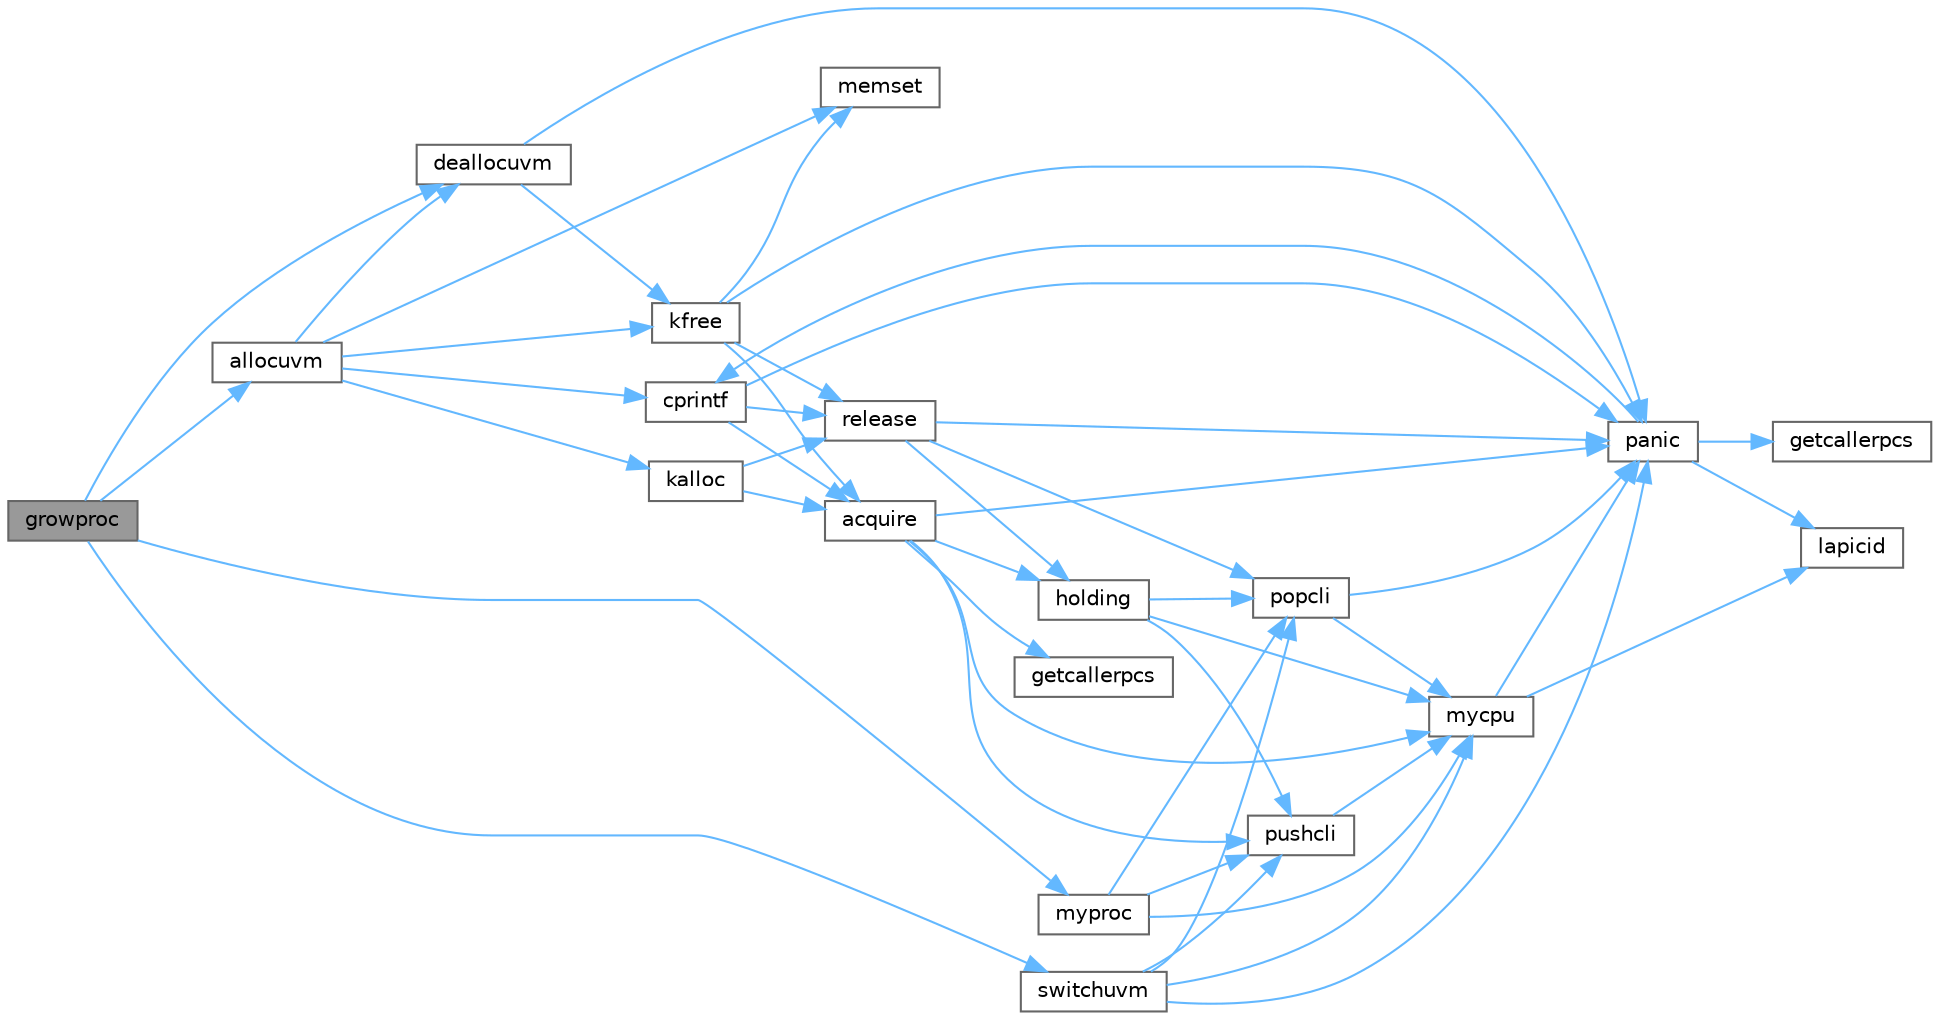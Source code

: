 digraph "growproc"
{
 // LATEX_PDF_SIZE
  bgcolor="transparent";
  edge [fontname=Helvetica,fontsize=10,labelfontname=Helvetica,labelfontsize=10];
  node [fontname=Helvetica,fontsize=10,shape=box,height=0.2,width=0.4];
  rankdir="LR";
  Node1 [id="Node000001",label="growproc",height=0.2,width=0.4,color="gray40", fillcolor="grey60", style="filled", fontcolor="black",tooltip=" "];
  Node1 -> Node2 [id="edge47_Node000001_Node000002",color="steelblue1",style="solid",tooltip=" "];
  Node2 [id="Node000002",label="allocuvm",height=0.2,width=0.4,color="grey40", fillcolor="white", style="filled",URL="$de/de9/vm_8c.html#afea0f0a82a9f9c7aae26f90b5e0836c6",tooltip=" "];
  Node2 -> Node3 [id="edge48_Node000002_Node000003",color="steelblue1",style="solid",tooltip=" "];
  Node3 [id="Node000003",label="cprintf",height=0.2,width=0.4,color="grey40", fillcolor="white", style="filled",URL="$d0/d56/console_8c.html#a90f0742d846503e4ed1804f1df421ec6",tooltip=" "];
  Node3 -> Node4 [id="edge49_Node000003_Node000004",color="steelblue1",style="solid",tooltip=" "];
  Node4 [id="Node000004",label="acquire",height=0.2,width=0.4,color="grey40", fillcolor="white", style="filled",URL="$d3/d2d/spinlock_8c.html#aed377f16a085b00de3a4b32392adbdfb",tooltip=" "];
  Node4 -> Node5 [id="edge50_Node000004_Node000005",color="steelblue1",style="solid",tooltip=" "];
  Node5 [id="Node000005",label="getcallerpcs",height=0.2,width=0.4,color="grey40", fillcolor="white", style="filled",URL="$d3/d2d/spinlock_8c.html#a6ac35304ea80f01086b47edcc2328010",tooltip=" "];
  Node4 -> Node6 [id="edge51_Node000004_Node000006",color="steelblue1",style="solid",tooltip=" "];
  Node6 [id="Node000006",label="holding",height=0.2,width=0.4,color="grey40", fillcolor="white", style="filled",URL="$d3/d2d/spinlock_8c.html#aea48df3e5cfb903179ad3dc78ab502d9",tooltip=" "];
  Node6 -> Node7 [id="edge52_Node000006_Node000007",color="steelblue1",style="solid",tooltip=" "];
  Node7 [id="Node000007",label="mycpu",height=0.2,width=0.4,color="grey40", fillcolor="white", style="filled",URL="$d3/dda/proc_8c.html#ad427959ad025dabd8cd393b27ec39160",tooltip=" "];
  Node7 -> Node8 [id="edge53_Node000007_Node000008",color="steelblue1",style="solid",tooltip=" "];
  Node8 [id="Node000008",label="lapicid",height=0.2,width=0.4,color="grey40", fillcolor="white", style="filled",URL="$dc/df6/lapic_8c.html#a627f7996b64f99d885244a5102c85164",tooltip=" "];
  Node7 -> Node9 [id="edge54_Node000007_Node000009",color="steelblue1",style="solid",tooltip=" "];
  Node9 [id="Node000009",label="panic",height=0.2,width=0.4,color="grey40", fillcolor="white", style="filled",URL="$d0/d56/console_8c.html#a95c0aca5d6d7487933984f08b189917a",tooltip=" "];
  Node9 -> Node3 [id="edge55_Node000009_Node000003",color="steelblue1",style="solid",tooltip=" "];
  Node9 -> Node10 [id="edge56_Node000009_Node000010",color="steelblue1",style="solid",tooltip=" "];
  Node10 [id="Node000010",label="getcallerpcs",height=0.2,width=0.4,color="grey40", fillcolor="white", style="filled",URL="$d5/d64/defs_8h.html#a4105de9e2969515d6c6c795c4386f69f",tooltip=" "];
  Node9 -> Node8 [id="edge57_Node000009_Node000008",color="steelblue1",style="solid",tooltip=" "];
  Node6 -> Node11 [id="edge58_Node000006_Node000011",color="steelblue1",style="solid",tooltip=" "];
  Node11 [id="Node000011",label="popcli",height=0.2,width=0.4,color="grey40", fillcolor="white", style="filled",URL="$d3/d2d/spinlock_8c.html#ae3424f669269fef400ce29c3aeb43fdb",tooltip=" "];
  Node11 -> Node7 [id="edge59_Node000011_Node000007",color="steelblue1",style="solid",tooltip=" "];
  Node11 -> Node9 [id="edge60_Node000011_Node000009",color="steelblue1",style="solid",tooltip=" "];
  Node6 -> Node12 [id="edge61_Node000006_Node000012",color="steelblue1",style="solid",tooltip=" "];
  Node12 [id="Node000012",label="pushcli",height=0.2,width=0.4,color="grey40", fillcolor="white", style="filled",URL="$d3/d2d/spinlock_8c.html#a206b749d1b7768dadce61cbcde7e0f1c",tooltip=" "];
  Node12 -> Node7 [id="edge62_Node000012_Node000007",color="steelblue1",style="solid",tooltip=" "];
  Node4 -> Node7 [id="edge63_Node000004_Node000007",color="steelblue1",style="solid",tooltip=" "];
  Node4 -> Node9 [id="edge64_Node000004_Node000009",color="steelblue1",style="solid",tooltip=" "];
  Node4 -> Node12 [id="edge65_Node000004_Node000012",color="steelblue1",style="solid",tooltip=" "];
  Node3 -> Node9 [id="edge66_Node000003_Node000009",color="steelblue1",style="solid",tooltip=" "];
  Node3 -> Node13 [id="edge67_Node000003_Node000013",color="steelblue1",style="solid",tooltip=" "];
  Node13 [id="Node000013",label="release",height=0.2,width=0.4,color="grey40", fillcolor="white", style="filled",URL="$d3/d2d/spinlock_8c.html#a1cee376aa9a00e754bf5481cd5f3d97b",tooltip=" "];
  Node13 -> Node6 [id="edge68_Node000013_Node000006",color="steelblue1",style="solid",tooltip=" "];
  Node13 -> Node9 [id="edge69_Node000013_Node000009",color="steelblue1",style="solid",tooltip=" "];
  Node13 -> Node11 [id="edge70_Node000013_Node000011",color="steelblue1",style="solid",tooltip=" "];
  Node2 -> Node14 [id="edge71_Node000002_Node000014",color="steelblue1",style="solid",tooltip=" "];
  Node14 [id="Node000014",label="deallocuvm",height=0.2,width=0.4,color="grey40", fillcolor="white", style="filled",URL="$de/de9/vm_8c.html#a6d3019ea15a9bfdc5131ae97f3623c49",tooltip=" "];
  Node14 -> Node15 [id="edge72_Node000014_Node000015",color="steelblue1",style="solid",tooltip=" "];
  Node15 [id="Node000015",label="kfree",height=0.2,width=0.4,color="grey40", fillcolor="white", style="filled",URL="$d4/def/kalloc_8c.html#aced59ecf8411235f6dffc065236711a5",tooltip=" "];
  Node15 -> Node4 [id="edge73_Node000015_Node000004",color="steelblue1",style="solid",tooltip=" "];
  Node15 -> Node16 [id="edge74_Node000015_Node000016",color="steelblue1",style="solid",tooltip=" "];
  Node16 [id="Node000016",label="memset",height=0.2,width=0.4,color="grey40", fillcolor="white", style="filled",URL="$db/d8a/ulib_8c.html#aa9cdc2409c15ccd5ee3b2031576f4093",tooltip=" "];
  Node15 -> Node9 [id="edge75_Node000015_Node000009",color="steelblue1",style="solid",tooltip=" "];
  Node15 -> Node13 [id="edge76_Node000015_Node000013",color="steelblue1",style="solid",tooltip=" "];
  Node14 -> Node9 [id="edge77_Node000014_Node000009",color="steelblue1",style="solid",tooltip=" "];
  Node2 -> Node17 [id="edge78_Node000002_Node000017",color="steelblue1",style="solid",tooltip=" "];
  Node17 [id="Node000017",label="kalloc",height=0.2,width=0.4,color="grey40", fillcolor="white", style="filled",URL="$d4/def/kalloc_8c.html#a5e965f6365c721b5b23c12d16d45c3dc",tooltip=" "];
  Node17 -> Node4 [id="edge79_Node000017_Node000004",color="steelblue1",style="solid",tooltip=" "];
  Node17 -> Node13 [id="edge80_Node000017_Node000013",color="steelblue1",style="solid",tooltip=" "];
  Node2 -> Node15 [id="edge81_Node000002_Node000015",color="steelblue1",style="solid",tooltip=" "];
  Node2 -> Node16 [id="edge82_Node000002_Node000016",color="steelblue1",style="solid",tooltip=" "];
  Node1 -> Node14 [id="edge83_Node000001_Node000014",color="steelblue1",style="solid",tooltip=" "];
  Node1 -> Node18 [id="edge84_Node000001_Node000018",color="steelblue1",style="solid",tooltip=" "];
  Node18 [id="Node000018",label="myproc",height=0.2,width=0.4,color="grey40", fillcolor="white", style="filled",URL="$d3/dda/proc_8c.html#a41af0935f3989aae450cf8988cd9c3a9",tooltip=" "];
  Node18 -> Node7 [id="edge85_Node000018_Node000007",color="steelblue1",style="solid",tooltip=" "];
  Node18 -> Node11 [id="edge86_Node000018_Node000011",color="steelblue1",style="solid",tooltip=" "];
  Node18 -> Node12 [id="edge87_Node000018_Node000012",color="steelblue1",style="solid",tooltip=" "];
  Node1 -> Node19 [id="edge88_Node000001_Node000019",color="steelblue1",style="solid",tooltip=" "];
  Node19 [id="Node000019",label="switchuvm",height=0.2,width=0.4,color="grey40", fillcolor="white", style="filled",URL="$de/de9/vm_8c.html#a87c90f0ab2a1b11c2b55f4e483bb8493",tooltip=" "];
  Node19 -> Node7 [id="edge89_Node000019_Node000007",color="steelblue1",style="solid",tooltip=" "];
  Node19 -> Node9 [id="edge90_Node000019_Node000009",color="steelblue1",style="solid",tooltip=" "];
  Node19 -> Node11 [id="edge91_Node000019_Node000011",color="steelblue1",style="solid",tooltip=" "];
  Node19 -> Node12 [id="edge92_Node000019_Node000012",color="steelblue1",style="solid",tooltip=" "];
}
